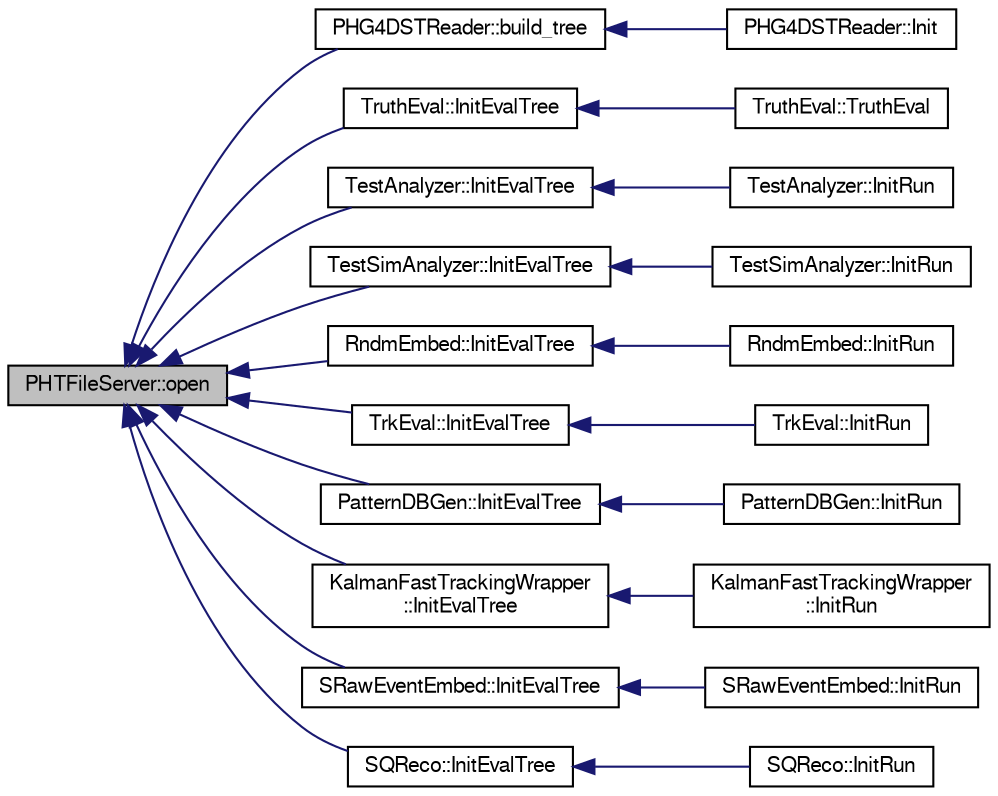 digraph "PHTFileServer::open"
{
  bgcolor="transparent";
  edge [fontname="FreeSans",fontsize="10",labelfontname="FreeSans",labelfontsize="10"];
  node [fontname="FreeSans",fontsize="10",shape=record];
  rankdir="LR";
  Node1 [label="PHTFileServer::open",height=0.2,width=0.4,color="black", fillcolor="grey75", style="filled" fontcolor="black"];
  Node1 -> Node2 [dir="back",color="midnightblue",fontsize="10",style="solid",fontname="FreeSans"];
  Node2 [label="PHG4DSTReader::build_tree",height=0.2,width=0.4,color="black",URL="$d4/dc9/classPHG4DSTReader.html#a97aba6f360a98e68012f9f32e30a79d5"];
  Node2 -> Node3 [dir="back",color="midnightblue",fontsize="10",style="solid",fontname="FreeSans"];
  Node3 [label="PHG4DSTReader::Init",height=0.2,width=0.4,color="black",URL="$d4/dc9/classPHG4DSTReader.html#a14475bcaa9191b68fbfebe6752c934d0",tooltip="full initialization "];
  Node1 -> Node4 [dir="back",color="midnightblue",fontsize="10",style="solid",fontname="FreeSans"];
  Node4 [label="TruthEval::InitEvalTree",height=0.2,width=0.4,color="black",URL="$df/d39/classTruthEval.html#aaf421448ffb70c0a184acbce3a3abe0c"];
  Node4 -> Node5 [dir="back",color="midnightblue",fontsize="10",style="solid",fontname="FreeSans"];
  Node5 [label="TruthEval::TruthEval",height=0.2,width=0.4,color="black",URL="$df/d39/classTruthEval.html#a4be7b3409769b82485ce9de5acf5b630"];
  Node1 -> Node6 [dir="back",color="midnightblue",fontsize="10",style="solid",fontname="FreeSans"];
  Node6 [label="TestAnalyzer::InitEvalTree",height=0.2,width=0.4,color="black",URL="$da/da5/classTestAnalyzer.html#aba16bf19b822c7a76e592868db2e6da8"];
  Node6 -> Node7 [dir="back",color="midnightblue",fontsize="10",style="solid",fontname="FreeSans"];
  Node7 [label="TestAnalyzer::InitRun",height=0.2,width=0.4,color="black",URL="$da/da5/classTestAnalyzer.html#ac8df6f429a33803825d57cb3dbc037cb"];
  Node1 -> Node8 [dir="back",color="midnightblue",fontsize="10",style="solid",fontname="FreeSans"];
  Node8 [label="TestSimAnalyzer::InitEvalTree",height=0.2,width=0.4,color="black",URL="$d6/d20/classTestSimAnalyzer.html#af14b04faae21d416cba6bcfd72ad68fc"];
  Node8 -> Node9 [dir="back",color="midnightblue",fontsize="10",style="solid",fontname="FreeSans"];
  Node9 [label="TestSimAnalyzer::InitRun",height=0.2,width=0.4,color="black",URL="$d6/d20/classTestSimAnalyzer.html#ae8f798f09366d821d98ff2a98e971146"];
  Node1 -> Node10 [dir="back",color="midnightblue",fontsize="10",style="solid",fontname="FreeSans"];
  Node10 [label="RndmEmbed::InitEvalTree",height=0.2,width=0.4,color="black",URL="$d9/d0c/classRndmEmbed.html#ac7627b8e5ab78446fb8c61a301fbaee2"];
  Node10 -> Node11 [dir="back",color="midnightblue",fontsize="10",style="solid",fontname="FreeSans"];
  Node11 [label="RndmEmbed::InitRun",height=0.2,width=0.4,color="black",URL="$d9/d0c/classRndmEmbed.html#a5cb455956c81cb828949df893636ae4f"];
  Node1 -> Node12 [dir="back",color="midnightblue",fontsize="10",style="solid",fontname="FreeSans"];
  Node12 [label="TrkEval::InitEvalTree",height=0.2,width=0.4,color="black",URL="$de/d2f/classTrkEval.html#a4f55734f714c9aa86a7ffbb0eb6ccd41"];
  Node12 -> Node13 [dir="back",color="midnightblue",fontsize="10",style="solid",fontname="FreeSans"];
  Node13 [label="TrkEval::InitRun",height=0.2,width=0.4,color="black",URL="$de/d2f/classTrkEval.html#a4e05fcd4f4c77fbd435eadc894c931d6"];
  Node1 -> Node14 [dir="back",color="midnightblue",fontsize="10",style="solid",fontname="FreeSans"];
  Node14 [label="PatternDBGen::InitEvalTree",height=0.2,width=0.4,color="black",URL="$de/d1e/classPatternDBGen.html#a15d461379b04a14a53e31260f539e6c0"];
  Node14 -> Node15 [dir="back",color="midnightblue",fontsize="10",style="solid",fontname="FreeSans"];
  Node15 [label="PatternDBGen::InitRun",height=0.2,width=0.4,color="black",URL="$de/d1e/classPatternDBGen.html#a87e612e5216817601f5f3d8a94fca218"];
  Node1 -> Node16 [dir="back",color="midnightblue",fontsize="10",style="solid",fontname="FreeSans"];
  Node16 [label="KalmanFastTrackingWrapper\l::InitEvalTree",height=0.2,width=0.4,color="black",URL="$d4/dff/classKalmanFastTrackingWrapper.html#a7702e9e29ad2594d1c6e841b88e5cf20"];
  Node16 -> Node17 [dir="back",color="midnightblue",fontsize="10",style="solid",fontname="FreeSans"];
  Node17 [label="KalmanFastTrackingWrapper\l::InitRun",height=0.2,width=0.4,color="black",URL="$d4/dff/classKalmanFastTrackingWrapper.html#a3bb9169cefe8ea8969f0ec5661baca2b"];
  Node1 -> Node18 [dir="back",color="midnightblue",fontsize="10",style="solid",fontname="FreeSans"];
  Node18 [label="SRawEventEmbed::InitEvalTree",height=0.2,width=0.4,color="black",URL="$d4/d36/classSRawEventEmbed.html#a77d063049e144af9c402e927614b287a"];
  Node18 -> Node19 [dir="back",color="midnightblue",fontsize="10",style="solid",fontname="FreeSans"];
  Node19 [label="SRawEventEmbed::InitRun",height=0.2,width=0.4,color="black",URL="$d4/d36/classSRawEventEmbed.html#a2eb8e21f569c277ccdac2aedbd29aaf7"];
  Node1 -> Node20 [dir="back",color="midnightblue",fontsize="10",style="solid",fontname="FreeSans"];
  Node20 [label="SQReco::InitEvalTree",height=0.2,width=0.4,color="black",URL="$df/df2/classSQReco.html#aa445dbe76e61b669e8c288d245b92196"];
  Node20 -> Node21 [dir="back",color="midnightblue",fontsize="10",style="solid",fontname="FreeSans"];
  Node21 [label="SQReco::InitRun",height=0.2,width=0.4,color="black",URL="$df/df2/classSQReco.html#ac7504718746454c2518be860d2224802"];
}
